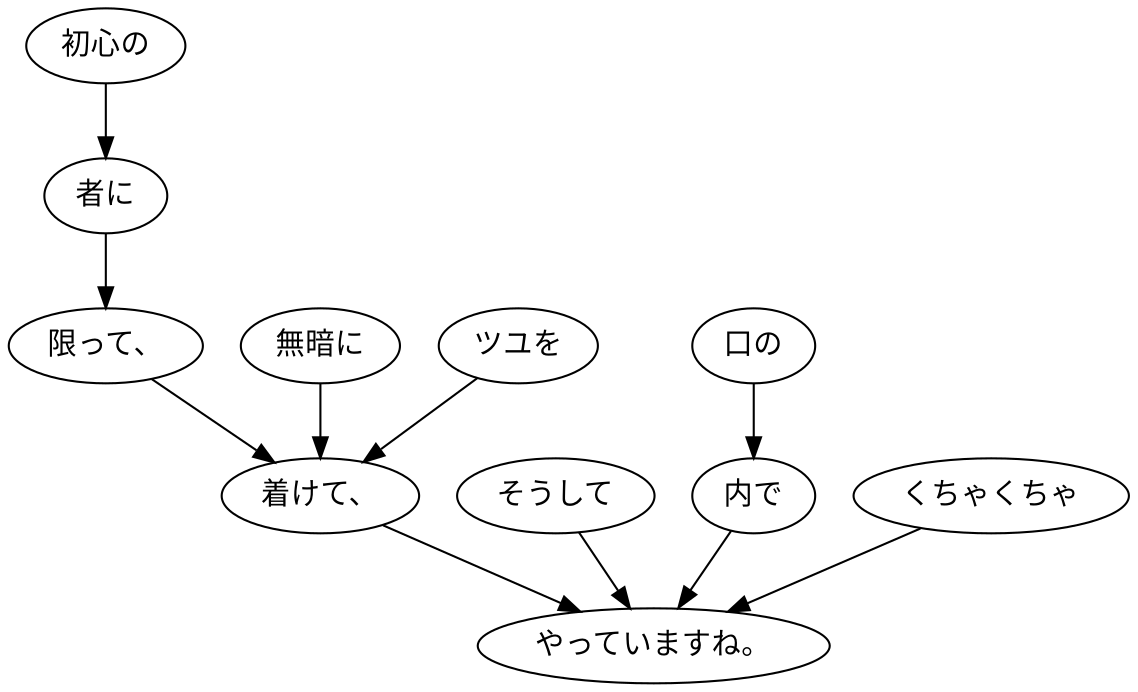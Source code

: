 digraph graph3520 {
	node0 [label="初心の"];
	node1 [label="者に"];
	node2 [label="限って、"];
	node3 [label="無暗に"];
	node4 [label="ツユを"];
	node5 [label="着けて、"];
	node6 [label="そうして"];
	node7 [label="口の"];
	node8 [label="内で"];
	node9 [label="くちゃくちゃ"];
	node10 [label="やっていますね。"];
	node0 -> node1;
	node1 -> node2;
	node2 -> node5;
	node3 -> node5;
	node4 -> node5;
	node5 -> node10;
	node6 -> node10;
	node7 -> node8;
	node8 -> node10;
	node9 -> node10;
}

